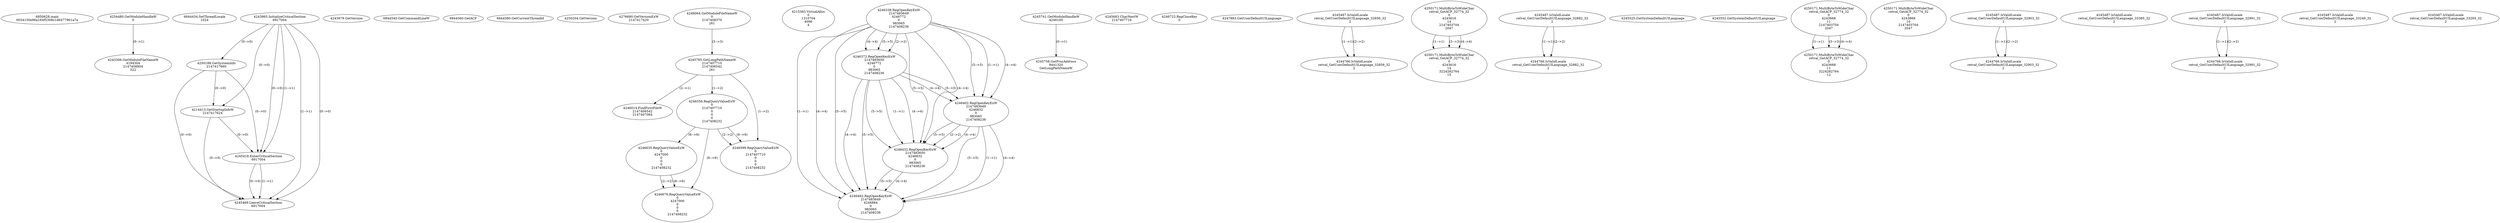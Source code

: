 // Global SCDG with merge call
digraph {
	0 [label="6850628.main
0034150e96a164f5308c1d6477961a7a"]
	1 [label="4254480.GetModuleHandleW
0"]
	2 [label="6844434.SetThreadLocale
1024"]
	3 [label="4243965.InitializeCriticalSection
6917004"]
	4 [label="4243979.GetVersion
"]
	5 [label="4250188.GetSystemInfo
2147417660"]
	3 -> 5 [label="(0-->0)"]
	6 [label="6844540.GetCommandLineW
"]
	7 [label="4214413.GetStartupInfoW
2147417624"]
	3 -> 7 [label="(0-->0)"]
	5 -> 7 [label="(0-->0)"]
	8 [label="6844560.GetACP
"]
	9 [label="6844580.GetCurrentThreadId
"]
	10 [label="4250204.GetVersion
"]
	11 [label="4276690.GetVersionExW
2147417420"]
	12 [label="4243306.GetModuleFileNameW
4194304
2147408904
522"]
	1 -> 12 [label="(0-->1)"]
	13 [label="4248064.GetModuleFileNameW
0
2147408370
261"]
	14 [label="4215383.VirtualAlloc
0
1310704
4096
4"]
	15 [label="4246338.RegOpenKeyExW
2147483649
4246772
0
983065
2147408236"]
	16 [label="4246372.RegOpenKeyExW
2147483650
4246772
0
983065
2147408236"]
	15 -> 16 [label="(2-->2)"]
	15 -> 16 [label="(4-->4)"]
	15 -> 16 [label="(5-->5)"]
	17 [label="4246402.RegOpenKeyExW
2147483649
4246832
0
983065
2147408236"]
	15 -> 17 [label="(1-->1)"]
	15 -> 17 [label="(4-->4)"]
	16 -> 17 [label="(4-->4)"]
	15 -> 17 [label="(5-->5)"]
	16 -> 17 [label="(5-->5)"]
	18 [label="4245741.GetModuleHandleW
4246160"]
	19 [label="4245758.GetProcAddress
9441320
GetLongPathNameW"]
	18 -> 19 [label="(0-->1)"]
	20 [label="4245785.GetLongPathNameW
2147407710
2147406542
261"]
	13 -> 20 [label="(3-->3)"]
	21 [label="4245683.CharNextW
2147407716"]
	22 [label="4246014.FindFirstFileW
2147406542
2147407064"]
	20 -> 22 [label="(2-->1)"]
	23 [label="4246556.RegQueryValueExW
0
2147407710
0
0
0
2147408232"]
	20 -> 23 [label="(1-->2)"]
	24 [label="4246635.RegQueryValueExW
0
4247000
0
0
0
2147408232"]
	23 -> 24 [label="(6-->6)"]
	25 [label="4246722.RegCloseKey
0"]
	26 [label="4247883.GetUserDefaultUILanguage
"]
	27 [label="4245418.EnterCriticalSection
6917004"]
	3 -> 27 [label="(1-->1)"]
	3 -> 27 [label="(0-->0)"]
	5 -> 27 [label="(0-->0)"]
	7 -> 27 [label="(0-->0)"]
	28 [label="4245469.LeaveCriticalSection
6917004"]
	3 -> 28 [label="(1-->1)"]
	27 -> 28 [label="(1-->1)"]
	3 -> 28 [label="(0-->0)"]
	5 -> 28 [label="(0-->0)"]
	7 -> 28 [label="(0-->0)"]
	27 -> 28 [label="(0-->0)"]
	29 [label="4245487.IsValidLocale
retval_GetUserDefaultUILanguage_32856_32
2"]
	30 [label="4250171.MultiByteToWideChar
retval_GetACP_32774_32
0
4243616
14
2147403704
2047"]
	31 [label="4250171.MultiByteToWideChar
retval_GetACP_32774_32
0
4243616
14
3224282764
15"]
	30 -> 31 [label="(1-->1)"]
	30 -> 31 [label="(3-->3)"]
	30 -> 31 [label="(4-->4)"]
	32 [label="4246676.RegQueryValueExW
0
4247000
0
0
0
2147408232"]
	24 -> 32 [label="(2-->2)"]
	23 -> 32 [label="(6-->6)"]
	24 -> 32 [label="(6-->6)"]
	33 [label="4245487.IsValidLocale
retval_GetUserDefaultUILanguage_32882_32
2"]
	34 [label="4244766.IsValidLocale
retval_GetUserDefaultUILanguage_32882_32
2"]
	33 -> 34 [label="(1-->1)"]
	33 -> 34 [label="(2-->2)"]
	35 [label="4245525.GetSystemDefaultUILanguage
"]
	36 [label="4245552.GetSystemDefaultUILanguage
"]
	37 [label="4250171.MultiByteToWideChar
retval_GetACP_32774_32
0
4243668
11
2147403704
2047"]
	38 [label="4250171.MultiByteToWideChar
retval_GetACP_32774_32
0
4243668
11
3224282764
12"]
	37 -> 38 [label="(1-->1)"]
	37 -> 38 [label="(3-->3)"]
	37 -> 38 [label="(4-->4)"]
	39 [label="4244766.IsValidLocale
retval_GetUserDefaultUILanguage_32856_32
2"]
	29 -> 39 [label="(1-->1)"]
	29 -> 39 [label="(2-->2)"]
	40 [label="4250171.MultiByteToWideChar
retval_GetACP_32774_32
0
4243868
10
2147403704
2047"]
	41 [label="4246599.RegQueryValueExW
0
2147407710
0
0
0
2147408232"]
	20 -> 41 [label="(1-->2)"]
	23 -> 41 [label="(2-->2)"]
	23 -> 41 [label="(6-->6)"]
	42 [label="4245487.IsValidLocale
retval_GetUserDefaultUILanguage_32903_32
2"]
	43 [label="4246432.RegOpenKeyExW
2147483650
4246832
0
983065
2147408236"]
	16 -> 43 [label="(1-->1)"]
	17 -> 43 [label="(2-->2)"]
	15 -> 43 [label="(4-->4)"]
	16 -> 43 [label="(4-->4)"]
	17 -> 43 [label="(4-->4)"]
	15 -> 43 [label="(5-->5)"]
	16 -> 43 [label="(5-->5)"]
	17 -> 43 [label="(5-->5)"]
	44 [label="4246462.RegOpenKeyExW
2147483649
4246884
0
983065
2147408236"]
	15 -> 44 [label="(1-->1)"]
	17 -> 44 [label="(1-->1)"]
	15 -> 44 [label="(4-->4)"]
	16 -> 44 [label="(4-->4)"]
	17 -> 44 [label="(4-->4)"]
	43 -> 44 [label="(4-->4)"]
	15 -> 44 [label="(5-->5)"]
	16 -> 44 [label="(5-->5)"]
	17 -> 44 [label="(5-->5)"]
	43 -> 44 [label="(5-->5)"]
	45 [label="4245487.IsValidLocale
retval_GetUserDefaultUILanguage_33385_32
2"]
	46 [label="4245487.IsValidLocale
retval_GetUserDefaultUILanguage_32991_32
2"]
	47 [label="4244766.IsValidLocale
retval_GetUserDefaultUILanguage_32991_32
2"]
	46 -> 47 [label="(1-->1)"]
	46 -> 47 [label="(2-->2)"]
	48 [label="4244766.IsValidLocale
retval_GetUserDefaultUILanguage_32903_32
2"]
	42 -> 48 [label="(1-->1)"]
	42 -> 48 [label="(2-->2)"]
	49 [label="4245487.IsValidLocale
retval_GetUserDefaultUILanguage_33249_32
2"]
	50 [label="4245487.IsValidLocale
retval_GetUserDefaultUILanguage_33265_32
2"]
}
